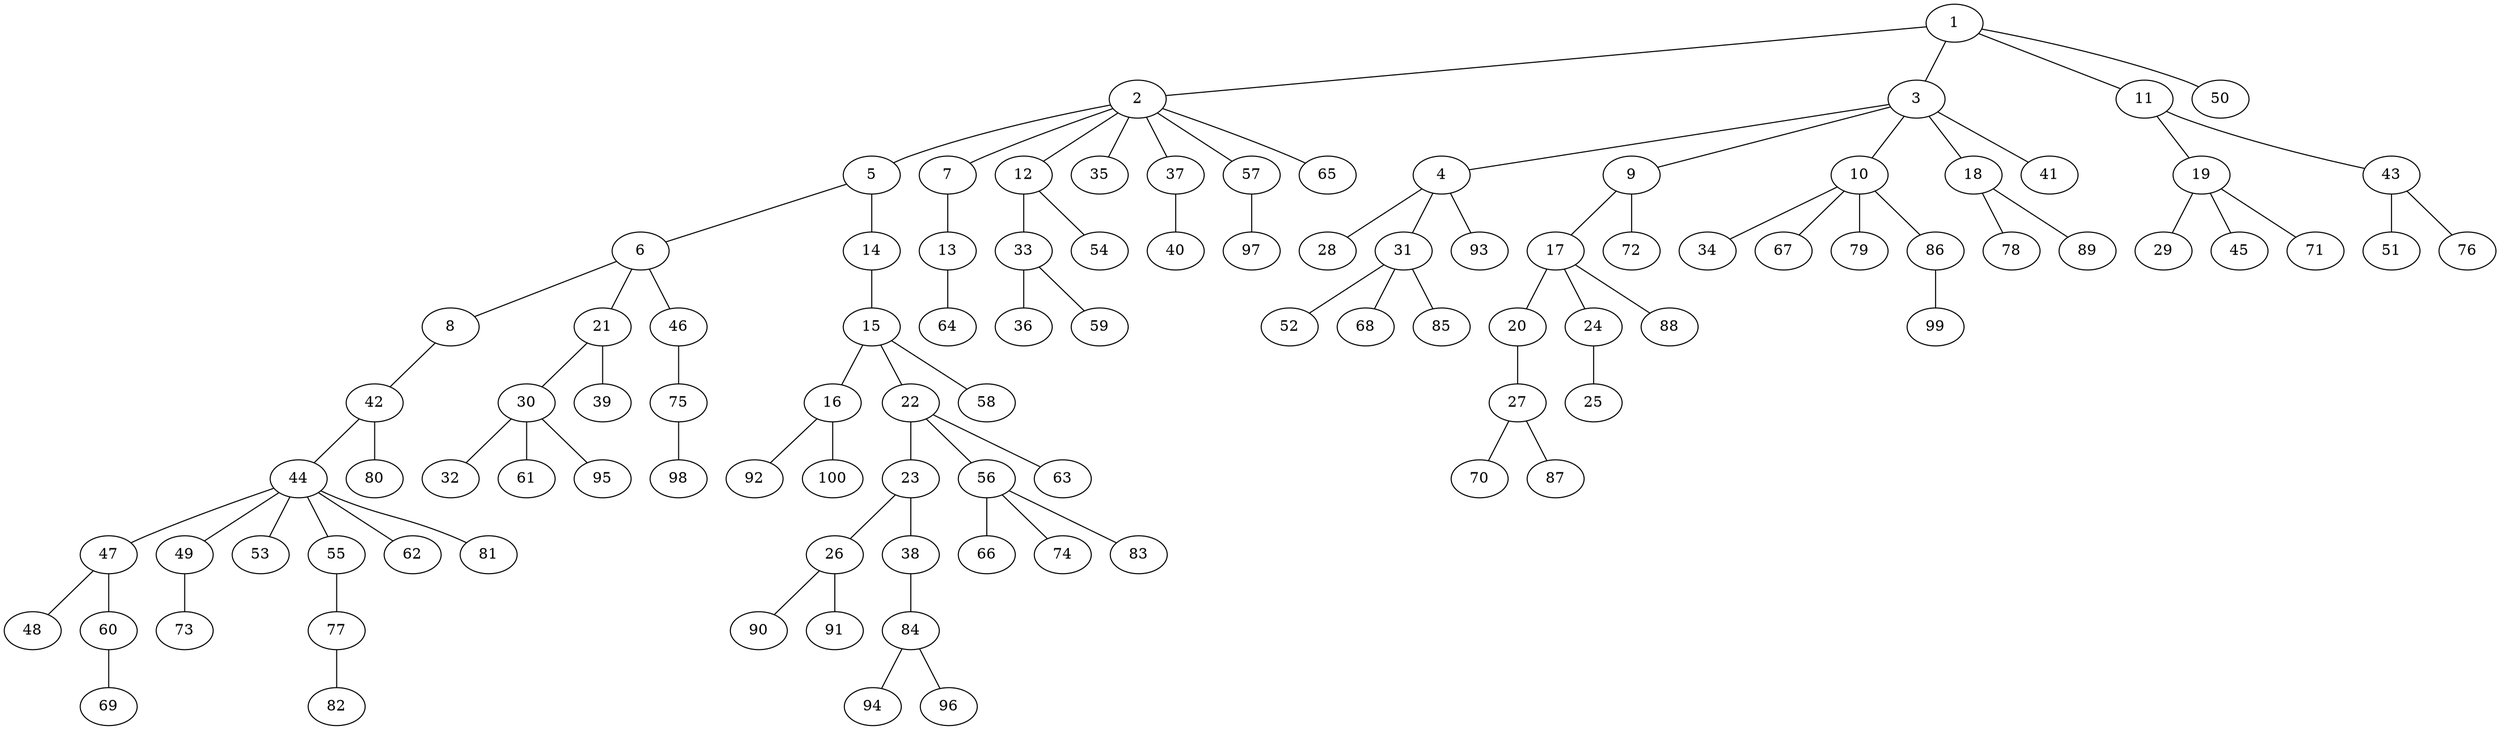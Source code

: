 graph graphname {1--2
1--3
1--11
1--50
2--5
2--7
2--12
2--35
2--37
2--57
2--65
3--4
3--9
3--10
3--18
3--41
4--28
4--31
4--93
5--6
5--14
6--8
6--21
6--46
7--13
8--42
9--17
9--72
10--34
10--67
10--79
10--86
11--19
11--43
12--33
12--54
13--64
14--15
15--16
15--22
15--58
16--92
16--100
17--20
17--24
17--88
18--78
18--89
19--29
19--45
19--71
20--27
21--30
21--39
22--23
22--56
22--63
23--26
23--38
24--25
26--90
26--91
27--70
27--87
30--32
30--61
30--95
31--52
31--68
31--85
33--36
33--59
37--40
38--84
42--44
42--80
43--51
43--76
44--47
44--49
44--53
44--55
44--62
44--81
46--75
47--48
47--60
49--73
55--77
56--66
56--74
56--83
57--97
60--69
75--98
77--82
84--94
84--96
86--99
}